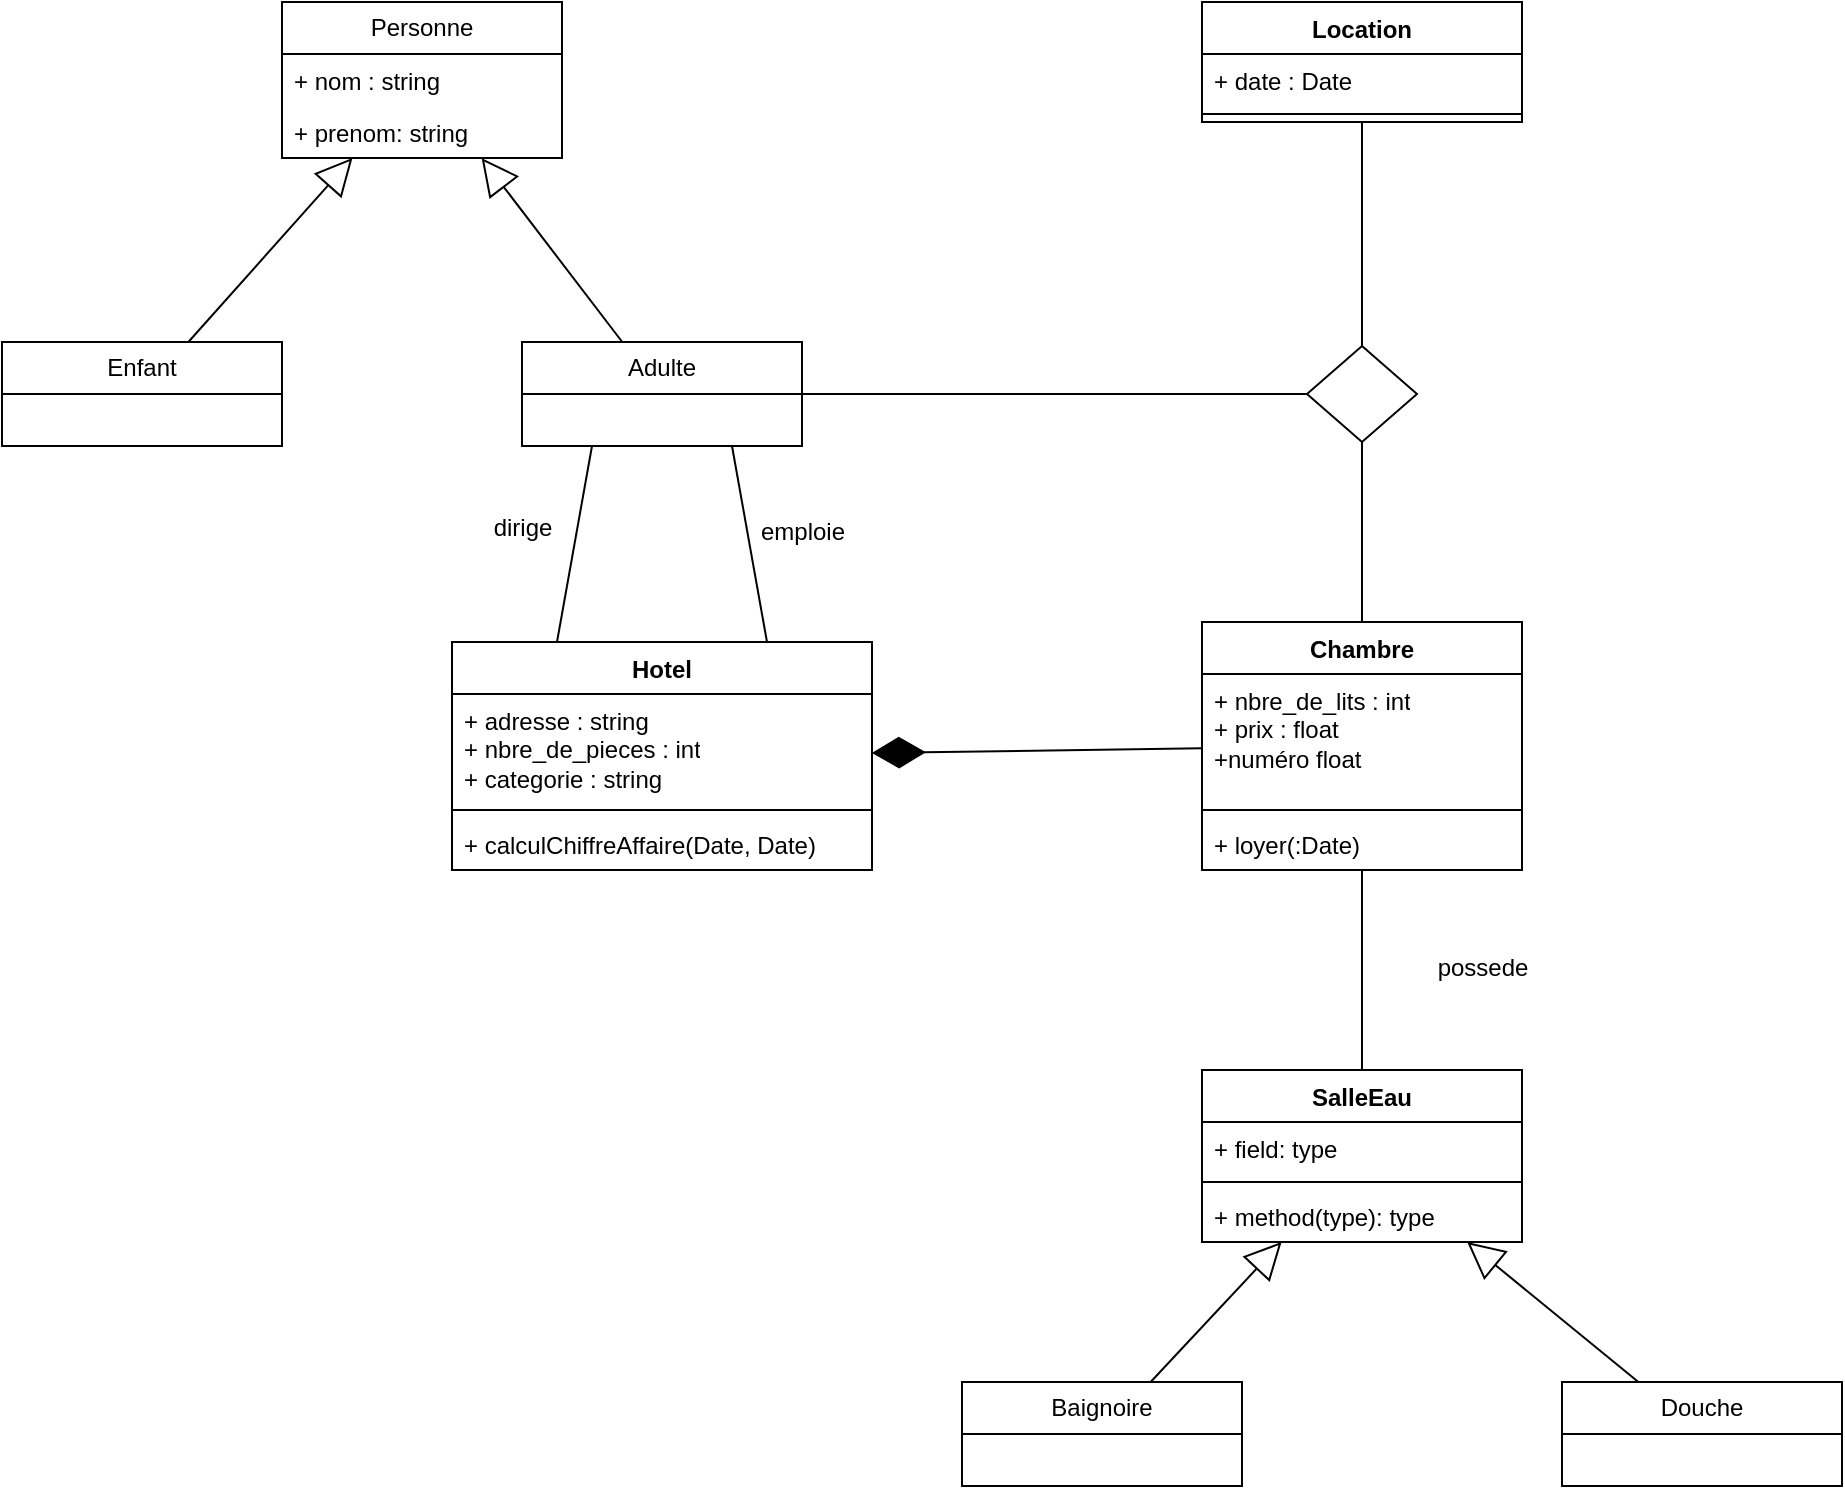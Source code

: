 <mxfile version="22.1.2" type="device">
  <diagram id="C5RBs43oDa-KdzZeNtuy" name="Page-1">
    <mxGraphModel dx="1884" dy="1102" grid="1" gridSize="10" guides="1" tooltips="1" connect="1" arrows="1" fold="1" page="1" pageScale="1" pageWidth="827" pageHeight="1169" math="0" shadow="0">
      <root>
        <mxCell id="WIyWlLk6GJQsqaUBKTNV-0" />
        <mxCell id="WIyWlLk6GJQsqaUBKTNV-1" parent="WIyWlLk6GJQsqaUBKTNV-0" />
        <mxCell id="BCEGYYYTrGKO1_osvVn5-1" value="Chambre&lt;br&gt;" style="swimlane;fontStyle=1;align=center;verticalAlign=top;childLayout=stackLayout;horizontal=1;startSize=26;horizontalStack=0;resizeParent=1;resizeParentMax=0;resizeLast=0;collapsible=1;marginBottom=0;whiteSpace=wrap;html=1;" vertex="1" parent="WIyWlLk6GJQsqaUBKTNV-1">
          <mxGeometry x="620" y="370" width="160" height="124" as="geometry" />
        </mxCell>
        <mxCell id="BCEGYYYTrGKO1_osvVn5-2" value="+ nbre_de_lits : int&lt;br&gt;+ prix : float&lt;br&gt;+numéro float" style="text;strokeColor=none;fillColor=none;align=left;verticalAlign=top;spacingLeft=4;spacingRight=4;overflow=hidden;rotatable=0;points=[[0,0.5],[1,0.5]];portConstraint=eastwest;whiteSpace=wrap;html=1;" vertex="1" parent="BCEGYYYTrGKO1_osvVn5-1">
          <mxGeometry y="26" width="160" height="64" as="geometry" />
        </mxCell>
        <mxCell id="BCEGYYYTrGKO1_osvVn5-3" value="" style="line;strokeWidth=1;fillColor=none;align=left;verticalAlign=middle;spacingTop=-1;spacingLeft=3;spacingRight=3;rotatable=0;labelPosition=right;points=[];portConstraint=eastwest;strokeColor=inherit;" vertex="1" parent="BCEGYYYTrGKO1_osvVn5-1">
          <mxGeometry y="90" width="160" height="8" as="geometry" />
        </mxCell>
        <mxCell id="BCEGYYYTrGKO1_osvVn5-4" value="+ loyer(:Date)" style="text;strokeColor=none;fillColor=none;align=left;verticalAlign=top;spacingLeft=4;spacingRight=4;overflow=hidden;rotatable=0;points=[[0,0.5],[1,0.5]];portConstraint=eastwest;whiteSpace=wrap;html=1;" vertex="1" parent="BCEGYYYTrGKO1_osvVn5-1">
          <mxGeometry y="98" width="160" height="26" as="geometry" />
        </mxCell>
        <mxCell id="BCEGYYYTrGKO1_osvVn5-13" value="Personne" style="swimlane;fontStyle=0;childLayout=stackLayout;horizontal=1;startSize=26;fillColor=none;horizontalStack=0;resizeParent=1;resizeParentMax=0;resizeLast=0;collapsible=1;marginBottom=0;whiteSpace=wrap;html=1;" vertex="1" parent="WIyWlLk6GJQsqaUBKTNV-1">
          <mxGeometry x="160" y="60" width="140" height="78" as="geometry" />
        </mxCell>
        <mxCell id="BCEGYYYTrGKO1_osvVn5-14" value="+ nom : string" style="text;strokeColor=none;fillColor=none;align=left;verticalAlign=top;spacingLeft=4;spacingRight=4;overflow=hidden;rotatable=0;points=[[0,0.5],[1,0.5]];portConstraint=eastwest;whiteSpace=wrap;html=1;" vertex="1" parent="BCEGYYYTrGKO1_osvVn5-13">
          <mxGeometry y="26" width="140" height="26" as="geometry" />
        </mxCell>
        <mxCell id="BCEGYYYTrGKO1_osvVn5-15" value="+ prenom: string" style="text;strokeColor=none;fillColor=none;align=left;verticalAlign=top;spacingLeft=4;spacingRight=4;overflow=hidden;rotatable=0;points=[[0,0.5],[1,0.5]];portConstraint=eastwest;whiteSpace=wrap;html=1;" vertex="1" parent="BCEGYYYTrGKO1_osvVn5-13">
          <mxGeometry y="52" width="140" height="26" as="geometry" />
        </mxCell>
        <mxCell id="BCEGYYYTrGKO1_osvVn5-17" value="Enfant" style="swimlane;fontStyle=0;childLayout=stackLayout;horizontal=1;startSize=26;fillColor=none;horizontalStack=0;resizeParent=1;resizeParentMax=0;resizeLast=0;collapsible=1;marginBottom=0;whiteSpace=wrap;html=1;" vertex="1" parent="WIyWlLk6GJQsqaUBKTNV-1">
          <mxGeometry x="20" y="230" width="140" height="52" as="geometry" />
        </mxCell>
        <mxCell id="BCEGYYYTrGKO1_osvVn5-21" value="Adulte" style="swimlane;fontStyle=0;childLayout=stackLayout;horizontal=1;startSize=26;fillColor=none;horizontalStack=0;resizeParent=1;resizeParentMax=0;resizeLast=0;collapsible=1;marginBottom=0;whiteSpace=wrap;html=1;" vertex="1" parent="WIyWlLk6GJQsqaUBKTNV-1">
          <mxGeometry x="280" y="230" width="140" height="52" as="geometry" />
        </mxCell>
        <mxCell id="BCEGYYYTrGKO1_osvVn5-22" value="Hotel" style="swimlane;fontStyle=1;align=center;verticalAlign=top;childLayout=stackLayout;horizontal=1;startSize=26;horizontalStack=0;resizeParent=1;resizeParentMax=0;resizeLast=0;collapsible=1;marginBottom=0;whiteSpace=wrap;html=1;" vertex="1" parent="WIyWlLk6GJQsqaUBKTNV-1">
          <mxGeometry x="245" y="380" width="210" height="114" as="geometry" />
        </mxCell>
        <mxCell id="BCEGYYYTrGKO1_osvVn5-23" value="+ adresse : string&lt;br&gt;+ nbre_de_pieces : int&lt;br&gt;+ categorie : string" style="text;strokeColor=none;fillColor=none;align=left;verticalAlign=top;spacingLeft=4;spacingRight=4;overflow=hidden;rotatable=0;points=[[0,0.5],[1,0.5]];portConstraint=eastwest;whiteSpace=wrap;html=1;" vertex="1" parent="BCEGYYYTrGKO1_osvVn5-22">
          <mxGeometry y="26" width="210" height="54" as="geometry" />
        </mxCell>
        <mxCell id="BCEGYYYTrGKO1_osvVn5-24" value="" style="line;strokeWidth=1;fillColor=none;align=left;verticalAlign=middle;spacingTop=-1;spacingLeft=3;spacingRight=3;rotatable=0;labelPosition=right;points=[];portConstraint=eastwest;strokeColor=inherit;" vertex="1" parent="BCEGYYYTrGKO1_osvVn5-22">
          <mxGeometry y="80" width="210" height="8" as="geometry" />
        </mxCell>
        <mxCell id="BCEGYYYTrGKO1_osvVn5-25" value="+ calculChiffreAffaire(Date, Date)" style="text;strokeColor=none;fillColor=none;align=left;verticalAlign=top;spacingLeft=4;spacingRight=4;overflow=hidden;rotatable=0;points=[[0,0.5],[1,0.5]];portConstraint=eastwest;whiteSpace=wrap;html=1;" vertex="1" parent="BCEGYYYTrGKO1_osvVn5-22">
          <mxGeometry y="88" width="210" height="26" as="geometry" />
        </mxCell>
        <mxCell id="BCEGYYYTrGKO1_osvVn5-28" value="Location" style="swimlane;fontStyle=1;align=center;verticalAlign=top;childLayout=stackLayout;horizontal=1;startSize=26;horizontalStack=0;resizeParent=1;resizeParentMax=0;resizeLast=0;collapsible=1;marginBottom=0;whiteSpace=wrap;html=1;" vertex="1" parent="WIyWlLk6GJQsqaUBKTNV-1">
          <mxGeometry x="620" y="60" width="160" height="60" as="geometry" />
        </mxCell>
        <mxCell id="BCEGYYYTrGKO1_osvVn5-29" value="+ date : Date" style="text;strokeColor=none;fillColor=none;align=left;verticalAlign=top;spacingLeft=4;spacingRight=4;overflow=hidden;rotatable=0;points=[[0,0.5],[1,0.5]];portConstraint=eastwest;whiteSpace=wrap;html=1;" vertex="1" parent="BCEGYYYTrGKO1_osvVn5-28">
          <mxGeometry y="26" width="160" height="26" as="geometry" />
        </mxCell>
        <mxCell id="BCEGYYYTrGKO1_osvVn5-30" value="" style="line;strokeWidth=1;fillColor=none;align=left;verticalAlign=middle;spacingTop=-1;spacingLeft=3;spacingRight=3;rotatable=0;labelPosition=right;points=[];portConstraint=eastwest;strokeColor=inherit;" vertex="1" parent="BCEGYYYTrGKO1_osvVn5-28">
          <mxGeometry y="52" width="160" height="8" as="geometry" />
        </mxCell>
        <mxCell id="BCEGYYYTrGKO1_osvVn5-32" value="SalleEau" style="swimlane;fontStyle=1;align=center;verticalAlign=top;childLayout=stackLayout;horizontal=1;startSize=26;horizontalStack=0;resizeParent=1;resizeParentMax=0;resizeLast=0;collapsible=1;marginBottom=0;whiteSpace=wrap;html=1;" vertex="1" parent="WIyWlLk6GJQsqaUBKTNV-1">
          <mxGeometry x="620" y="594" width="160" height="86" as="geometry" />
        </mxCell>
        <mxCell id="BCEGYYYTrGKO1_osvVn5-33" value="+ field: type" style="text;strokeColor=none;fillColor=none;align=left;verticalAlign=top;spacingLeft=4;spacingRight=4;overflow=hidden;rotatable=0;points=[[0,0.5],[1,0.5]];portConstraint=eastwest;whiteSpace=wrap;html=1;" vertex="1" parent="BCEGYYYTrGKO1_osvVn5-32">
          <mxGeometry y="26" width="160" height="26" as="geometry" />
        </mxCell>
        <mxCell id="BCEGYYYTrGKO1_osvVn5-34" value="" style="line;strokeWidth=1;fillColor=none;align=left;verticalAlign=middle;spacingTop=-1;spacingLeft=3;spacingRight=3;rotatable=0;labelPosition=right;points=[];portConstraint=eastwest;strokeColor=inherit;" vertex="1" parent="BCEGYYYTrGKO1_osvVn5-32">
          <mxGeometry y="52" width="160" height="8" as="geometry" />
        </mxCell>
        <mxCell id="BCEGYYYTrGKO1_osvVn5-35" value="+ method(type): type" style="text;strokeColor=none;fillColor=none;align=left;verticalAlign=top;spacingLeft=4;spacingRight=4;overflow=hidden;rotatable=0;points=[[0,0.5],[1,0.5]];portConstraint=eastwest;whiteSpace=wrap;html=1;" vertex="1" parent="BCEGYYYTrGKO1_osvVn5-32">
          <mxGeometry y="60" width="160" height="26" as="geometry" />
        </mxCell>
        <mxCell id="BCEGYYYTrGKO1_osvVn5-41" value="Douche" style="swimlane;fontStyle=0;childLayout=stackLayout;horizontal=1;startSize=26;fillColor=none;horizontalStack=0;resizeParent=1;resizeParentMax=0;resizeLast=0;collapsible=1;marginBottom=0;whiteSpace=wrap;html=1;" vertex="1" parent="WIyWlLk6GJQsqaUBKTNV-1">
          <mxGeometry x="800" y="750" width="140" height="52" as="geometry" />
        </mxCell>
        <mxCell id="BCEGYYYTrGKO1_osvVn5-45" value="Baignoire" style="swimlane;fontStyle=0;childLayout=stackLayout;horizontal=1;startSize=26;fillColor=none;horizontalStack=0;resizeParent=1;resizeParentMax=0;resizeLast=0;collapsible=1;marginBottom=0;whiteSpace=wrap;html=1;" vertex="1" parent="WIyWlLk6GJQsqaUBKTNV-1">
          <mxGeometry x="500" y="750" width="140" height="52" as="geometry" />
        </mxCell>
        <mxCell id="BCEGYYYTrGKO1_osvVn5-46" value="" style="endArrow=block;endSize=16;endFill=0;html=1;rounded=0;" edge="1" parent="WIyWlLk6GJQsqaUBKTNV-1" source="BCEGYYYTrGKO1_osvVn5-17" target="BCEGYYYTrGKO1_osvVn5-13">
          <mxGeometry width="160" relative="1" as="geometry">
            <mxPoint x="190" y="290" as="sourcePoint" />
            <mxPoint x="350" y="290" as="targetPoint" />
          </mxGeometry>
        </mxCell>
        <mxCell id="BCEGYYYTrGKO1_osvVn5-47" value="" style="endArrow=block;endSize=16;endFill=0;html=1;rounded=0;" edge="1" parent="WIyWlLk6GJQsqaUBKTNV-1" source="BCEGYYYTrGKO1_osvVn5-21" target="BCEGYYYTrGKO1_osvVn5-13">
          <mxGeometry width="160" relative="1" as="geometry">
            <mxPoint x="123" y="240" as="sourcePoint" />
            <mxPoint x="205" y="148" as="targetPoint" />
          </mxGeometry>
        </mxCell>
        <mxCell id="BCEGYYYTrGKO1_osvVn5-48" value="" style="endArrow=diamondThin;endFill=1;endSize=24;html=1;rounded=0;" edge="1" parent="WIyWlLk6GJQsqaUBKTNV-1" source="BCEGYYYTrGKO1_osvVn5-1" target="BCEGYYYTrGKO1_osvVn5-22">
          <mxGeometry width="160" relative="1" as="geometry">
            <mxPoint x="440" y="480" as="sourcePoint" />
            <mxPoint x="600" y="480" as="targetPoint" />
          </mxGeometry>
        </mxCell>
        <mxCell id="BCEGYYYTrGKO1_osvVn5-52" value="emploie" style="text;html=1;align=center;verticalAlign=middle;resizable=0;points=[];autosize=1;strokeColor=none;fillColor=none;" vertex="1" parent="WIyWlLk6GJQsqaUBKTNV-1">
          <mxGeometry x="385" y="310" width="70" height="30" as="geometry" />
        </mxCell>
        <mxCell id="BCEGYYYTrGKO1_osvVn5-53" value="" style="endArrow=none;html=1;rounded=0;entryX=0.25;entryY=1;entryDx=0;entryDy=0;exitX=0.25;exitY=0;exitDx=0;exitDy=0;" edge="1" parent="WIyWlLk6GJQsqaUBKTNV-1" source="BCEGYYYTrGKO1_osvVn5-22" target="BCEGYYYTrGKO1_osvVn5-21">
          <mxGeometry width="50" height="50" relative="1" as="geometry">
            <mxPoint x="310" y="440" as="sourcePoint" />
            <mxPoint x="360" y="390" as="targetPoint" />
          </mxGeometry>
        </mxCell>
        <mxCell id="BCEGYYYTrGKO1_osvVn5-54" value="" style="endArrow=none;html=1;rounded=0;entryX=0.75;entryY=1;entryDx=0;entryDy=0;exitX=0.75;exitY=0;exitDx=0;exitDy=0;" edge="1" parent="WIyWlLk6GJQsqaUBKTNV-1" source="BCEGYYYTrGKO1_osvVn5-22" target="BCEGYYYTrGKO1_osvVn5-21">
          <mxGeometry width="50" height="50" relative="1" as="geometry">
            <mxPoint x="308" y="390" as="sourcePoint" />
            <mxPoint x="325" y="292" as="targetPoint" />
          </mxGeometry>
        </mxCell>
        <mxCell id="BCEGYYYTrGKO1_osvVn5-55" value="dirige" style="text;html=1;align=center;verticalAlign=middle;resizable=0;points=[];autosize=1;strokeColor=none;fillColor=none;" vertex="1" parent="WIyWlLk6GJQsqaUBKTNV-1">
          <mxGeometry x="255" y="308" width="50" height="30" as="geometry" />
        </mxCell>
        <mxCell id="BCEGYYYTrGKO1_osvVn5-56" value="" style="endArrow=block;endSize=16;endFill=0;html=1;rounded=0;" edge="1" parent="WIyWlLk6GJQsqaUBKTNV-1" source="BCEGYYYTrGKO1_osvVn5-45" target="BCEGYYYTrGKO1_osvVn5-32">
          <mxGeometry width="160" relative="1" as="geometry">
            <mxPoint x="580" y="822" as="sourcePoint" />
            <mxPoint x="662" y="730" as="targetPoint" />
          </mxGeometry>
        </mxCell>
        <mxCell id="BCEGYYYTrGKO1_osvVn5-57" value="" style="endArrow=block;endSize=16;endFill=0;html=1;rounded=0;" edge="1" parent="WIyWlLk6GJQsqaUBKTNV-1" source="BCEGYYYTrGKO1_osvVn5-41" target="BCEGYYYTrGKO1_osvVn5-32">
          <mxGeometry width="160" relative="1" as="geometry">
            <mxPoint x="608" y="760" as="sourcePoint" />
            <mxPoint x="684" y="690" as="targetPoint" />
          </mxGeometry>
        </mxCell>
        <mxCell id="BCEGYYYTrGKO1_osvVn5-58" value="" style="endArrow=none;html=1;rounded=0;" edge="1" parent="WIyWlLk6GJQsqaUBKTNV-1" source="BCEGYYYTrGKO1_osvVn5-32" target="BCEGYYYTrGKO1_osvVn5-1">
          <mxGeometry width="50" height="50" relative="1" as="geometry">
            <mxPoint x="490" y="500" as="sourcePoint" />
            <mxPoint x="540" y="450" as="targetPoint" />
          </mxGeometry>
        </mxCell>
        <mxCell id="BCEGYYYTrGKO1_osvVn5-59" value="possede" style="text;html=1;align=center;verticalAlign=middle;resizable=0;points=[];autosize=1;strokeColor=none;fillColor=none;" vertex="1" parent="WIyWlLk6GJQsqaUBKTNV-1">
          <mxGeometry x="725" y="528" width="70" height="30" as="geometry" />
        </mxCell>
        <mxCell id="BCEGYYYTrGKO1_osvVn5-63" value="" style="rhombus;whiteSpace=wrap;html=1;" vertex="1" parent="WIyWlLk6GJQsqaUBKTNV-1">
          <mxGeometry x="672.5" y="232" width="55" height="48" as="geometry" />
        </mxCell>
        <mxCell id="BCEGYYYTrGKO1_osvVn5-64" value="" style="endArrow=none;html=1;rounded=0;entryX=0;entryY=0.5;entryDx=0;entryDy=0;" edge="1" parent="WIyWlLk6GJQsqaUBKTNV-1" source="BCEGYYYTrGKO1_osvVn5-21" target="BCEGYYYTrGKO1_osvVn5-63">
          <mxGeometry width="50" height="50" relative="1" as="geometry">
            <mxPoint x="490" y="400" as="sourcePoint" />
            <mxPoint x="540" y="350" as="targetPoint" />
          </mxGeometry>
        </mxCell>
        <mxCell id="BCEGYYYTrGKO1_osvVn5-65" value="" style="endArrow=none;html=1;rounded=0;entryX=0.5;entryY=0;entryDx=0;entryDy=0;" edge="1" parent="WIyWlLk6GJQsqaUBKTNV-1" source="BCEGYYYTrGKO1_osvVn5-28" target="BCEGYYYTrGKO1_osvVn5-63">
          <mxGeometry width="50" height="50" relative="1" as="geometry">
            <mxPoint x="430" y="266" as="sourcePoint" />
            <mxPoint x="683" y="266" as="targetPoint" />
          </mxGeometry>
        </mxCell>
        <mxCell id="BCEGYYYTrGKO1_osvVn5-68" value="" style="endArrow=none;html=1;rounded=0;exitX=0.5;exitY=1;exitDx=0;exitDy=0;" edge="1" parent="WIyWlLk6GJQsqaUBKTNV-1" source="BCEGYYYTrGKO1_osvVn5-63" target="BCEGYYYTrGKO1_osvVn5-1">
          <mxGeometry width="50" height="50" relative="1" as="geometry">
            <mxPoint x="759.41" y="226" as="sourcePoint" />
            <mxPoint x="759.41" y="338" as="targetPoint" />
          </mxGeometry>
        </mxCell>
      </root>
    </mxGraphModel>
  </diagram>
</mxfile>
